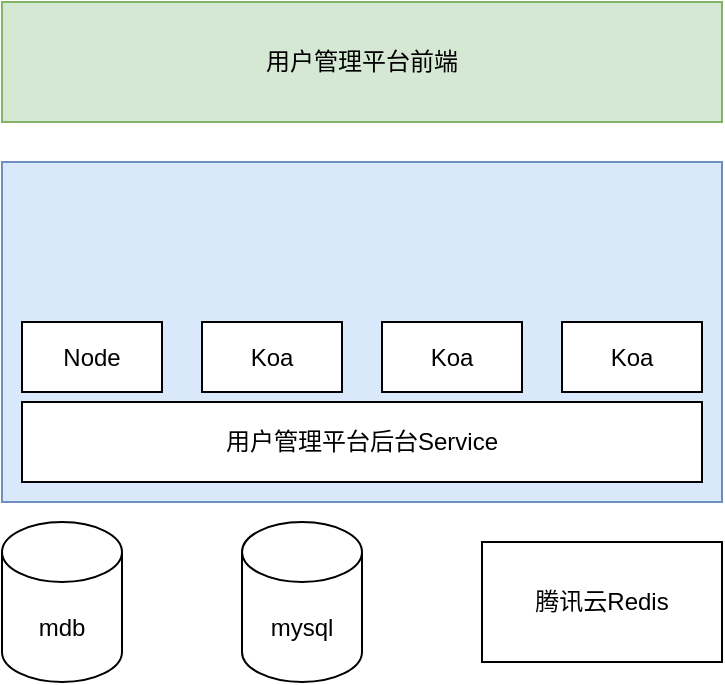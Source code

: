<mxfile version="13.10.2" type="github">
  <diagram id="FLutwJe9HvLHc208bvEq" name="Page-1">
    <mxGraphModel dx="1584" dy="920" grid="1" gridSize="10" guides="1" tooltips="1" connect="1" arrows="1" fold="1" page="0" pageScale="1" pageWidth="827" pageHeight="1169" math="0" shadow="0">
      <root>
        <mxCell id="0" />
        <mxCell id="1" parent="0" />
        <mxCell id="j1StOh83PN8OaAZBmzaK-1" value="mdb" style="shape=cylinder3;whiteSpace=wrap;html=1;boundedLbl=1;backgroundOutline=1;size=15;" vertex="1" parent="1">
          <mxGeometry x="70" y="500" width="60" height="80" as="geometry" />
        </mxCell>
        <mxCell id="j1StOh83PN8OaAZBmzaK-2" value="mysql" style="shape=cylinder3;whiteSpace=wrap;html=1;boundedLbl=1;backgroundOutline=1;size=15;" vertex="1" parent="1">
          <mxGeometry x="190" y="500" width="60" height="80" as="geometry" />
        </mxCell>
        <mxCell id="j1StOh83PN8OaAZBmzaK-3" value="腾讯云Redis" style="rounded=0;whiteSpace=wrap;html=1;" vertex="1" parent="1">
          <mxGeometry x="310" y="510" width="120" height="60" as="geometry" />
        </mxCell>
        <mxCell id="j1StOh83PN8OaAZBmzaK-5" value="用户管理平台前端" style="rounded=0;whiteSpace=wrap;html=1;fillColor=#d5e8d4;strokeColor=#82b366;" vertex="1" parent="1">
          <mxGeometry x="70" y="240" width="360" height="60" as="geometry" />
        </mxCell>
        <mxCell id="j1StOh83PN8OaAZBmzaK-6" value="" style="rounded=0;whiteSpace=wrap;html=1;fillColor=#dae8fc;strokeColor=#6c8ebf;" vertex="1" parent="1">
          <mxGeometry x="70" y="320" width="360" height="170" as="geometry" />
        </mxCell>
        <mxCell id="j1StOh83PN8OaAZBmzaK-7" value="用户管理平台后台Service" style="rounded=0;whiteSpace=wrap;html=1;" vertex="1" parent="1">
          <mxGeometry x="80" y="440" width="340" height="40" as="geometry" />
        </mxCell>
        <mxCell id="j1StOh83PN8OaAZBmzaK-8" value="Node" style="rounded=0;whiteSpace=wrap;html=1;" vertex="1" parent="1">
          <mxGeometry x="80" y="400" width="70" height="35" as="geometry" />
        </mxCell>
        <mxCell id="j1StOh83PN8OaAZBmzaK-9" value="Koa" style="rounded=0;whiteSpace=wrap;html=1;" vertex="1" parent="1">
          <mxGeometry x="170" y="400" width="70" height="35" as="geometry" />
        </mxCell>
        <mxCell id="j1StOh83PN8OaAZBmzaK-10" value="Koa" style="rounded=0;whiteSpace=wrap;html=1;" vertex="1" parent="1">
          <mxGeometry x="260" y="400" width="70" height="35" as="geometry" />
        </mxCell>
        <mxCell id="j1StOh83PN8OaAZBmzaK-11" value="Koa" style="rounded=0;whiteSpace=wrap;html=1;" vertex="1" parent="1">
          <mxGeometry x="350" y="400" width="70" height="35" as="geometry" />
        </mxCell>
      </root>
    </mxGraphModel>
  </diagram>
</mxfile>
